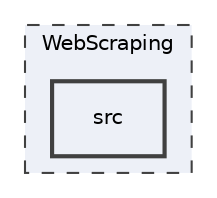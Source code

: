 digraph "/root/JuriScan/WebScraping/src"
{
 // LATEX_PDF_SIZE
  edge [fontname="Helvetica",fontsize="10",labelfontname="Helvetica",labelfontsize="10"];
  node [fontname="Helvetica",fontsize="10",shape=record];
  compound=true
  subgraph clusterdir_a473971d616a0fdcff982312b0e170bd {
    graph [ bgcolor="#edf0f7", pencolor="grey25", style="filled,dashed,", label="WebScraping", fontname="Helvetica", fontsize="10", URL="dir_a473971d616a0fdcff982312b0e170bd.html"]
  dir_f16c50bfaaa2b9c73349e3d0d7209724 [shape=box, label="src", style="filled,bold,", fillcolor="#edf0f7", color="grey25", URL="dir_f16c50bfaaa2b9c73349e3d0d7209724.html"];
  }
}
